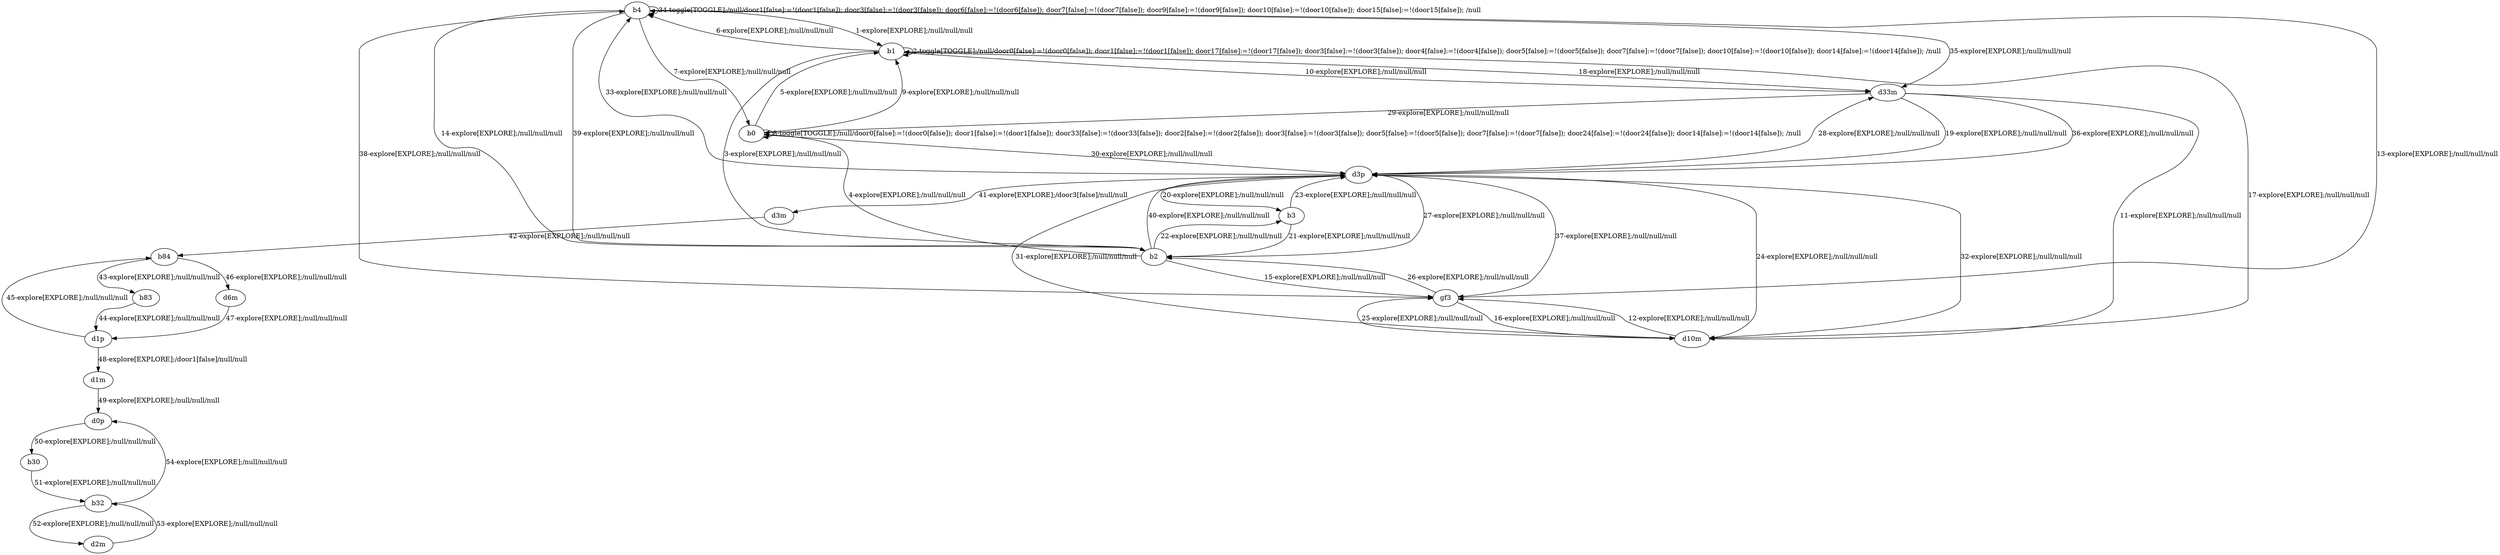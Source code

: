 # Total number of goals covered by this test: 2
# b32 --> d2m
# d2m --> b32

digraph g {
"b4" -> "b1" [label = "1-explore[EXPLORE];/null/null/null"];
"b1" -> "b1" [label = "2-toggle[TOGGLE];/null/door0[false]:=!(door0[false]); door1[false]:=!(door1[false]); door17[false]:=!(door17[false]); door3[false]:=!(door3[false]); door4[false]:=!(door4[false]); door5[false]:=!(door5[false]); door7[false]:=!(door7[false]); door10[false]:=!(door10[false]); door14[false]:=!(door14[false]); /null"];
"b1" -> "b2" [label = "3-explore[EXPLORE];/null/null/null"];
"b2" -> "b0" [label = "4-explore[EXPLORE];/null/null/null"];
"b0" -> "b1" [label = "5-explore[EXPLORE];/null/null/null"];
"b1" -> "b4" [label = "6-explore[EXPLORE];/null/null/null"];
"b4" -> "b0" [label = "7-explore[EXPLORE];/null/null/null"];
"b0" -> "b0" [label = "8-toggle[TOGGLE];/null/door0[false]:=!(door0[false]); door1[false]:=!(door1[false]); door33[false]:=!(door33[false]); door2[false]:=!(door2[false]); door3[false]:=!(door3[false]); door5[false]:=!(door5[false]); door7[false]:=!(door7[false]); door24[false]:=!(door24[false]); door14[false]:=!(door14[false]); /null"];
"b0" -> "b1" [label = "9-explore[EXPLORE];/null/null/null"];
"b1" -> "d33m" [label = "10-explore[EXPLORE];/null/null/null"];
"d33m" -> "d10m" [label = "11-explore[EXPLORE];/null/null/null"];
"d10m" -> "gf3" [label = "12-explore[EXPLORE];/null/null/null"];
"gf3" -> "b4" [label = "13-explore[EXPLORE];/null/null/null"];
"b4" -> "b2" [label = "14-explore[EXPLORE];/null/null/null"];
"b2" -> "gf3" [label = "15-explore[EXPLORE];/null/null/null"];
"gf3" -> "d10m" [label = "16-explore[EXPLORE];/null/null/null"];
"d10m" -> "b1" [label = "17-explore[EXPLORE];/null/null/null"];
"b1" -> "d33m" [label = "18-explore[EXPLORE];/null/null/null"];
"d33m" -> "d3p" [label = "19-explore[EXPLORE];/null/null/null"];
"d3p" -> "b3" [label = "20-explore[EXPLORE];/null/null/null"];
"b3" -> "b2" [label = "21-explore[EXPLORE];/null/null/null"];
"b2" -> "b3" [label = "22-explore[EXPLORE];/null/null/null"];
"b3" -> "d3p" [label = "23-explore[EXPLORE];/null/null/null"];
"d3p" -> "d10m" [label = "24-explore[EXPLORE];/null/null/null"];
"d10m" -> "gf3" [label = "25-explore[EXPLORE];/null/null/null"];
"gf3" -> "b2" [label = "26-explore[EXPLORE];/null/null/null"];
"b2" -> "d3p" [label = "27-explore[EXPLORE];/null/null/null"];
"d3p" -> "d33m" [label = "28-explore[EXPLORE];/null/null/null"];
"d33m" -> "b0" [label = "29-explore[EXPLORE];/null/null/null"];
"b0" -> "d3p" [label = "30-explore[EXPLORE];/null/null/null"];
"d3p" -> "d10m" [label = "31-explore[EXPLORE];/null/null/null"];
"d10m" -> "d3p" [label = "32-explore[EXPLORE];/null/null/null"];
"d3p" -> "b4" [label = "33-explore[EXPLORE];/null/null/null"];
"b4" -> "b4" [label = "34-toggle[TOGGLE];/null/door1[false]:=!(door1[false]); door3[false]:=!(door3[false]); door6[false]:=!(door6[false]); door7[false]:=!(door7[false]); door9[false]:=!(door9[false]); door10[false]:=!(door10[false]); door15[false]:=!(door15[false]); /null"];
"b4" -> "d33m" [label = "35-explore[EXPLORE];/null/null/null"];
"d33m" -> "d3p" [label = "36-explore[EXPLORE];/null/null/null"];
"d3p" -> "gf3" [label = "37-explore[EXPLORE];/null/null/null"];
"gf3" -> "b4" [label = "38-explore[EXPLORE];/null/null/null"];
"b4" -> "b2" [label = "39-explore[EXPLORE];/null/null/null"];
"b2" -> "d3p" [label = "40-explore[EXPLORE];/null/null/null"];
"d3p" -> "d3m" [label = "41-explore[EXPLORE];/door3[false]/null/null"];
"d3m" -> "b84" [label = "42-explore[EXPLORE];/null/null/null"];
"b84" -> "b83" [label = "43-explore[EXPLORE];/null/null/null"];
"b83" -> "d1p" [label = "44-explore[EXPLORE];/null/null/null"];
"d1p" -> "b84" [label = "45-explore[EXPLORE];/null/null/null"];
"b84" -> "d6m" [label = "46-explore[EXPLORE];/null/null/null"];
"d6m" -> "d1p" [label = "47-explore[EXPLORE];/null/null/null"];
"d1p" -> "d1m" [label = "48-explore[EXPLORE];/door1[false]/null/null"];
"d1m" -> "d0p" [label = "49-explore[EXPLORE];/null/null/null"];
"d0p" -> "b30" [label = "50-explore[EXPLORE];/null/null/null"];
"b30" -> "b32" [label = "51-explore[EXPLORE];/null/null/null"];
"b32" -> "d2m" [label = "52-explore[EXPLORE];/null/null/null"];
"d2m" -> "b32" [label = "53-explore[EXPLORE];/null/null/null"];
"b32" -> "d0p" [label = "54-explore[EXPLORE];/null/null/null"];
}